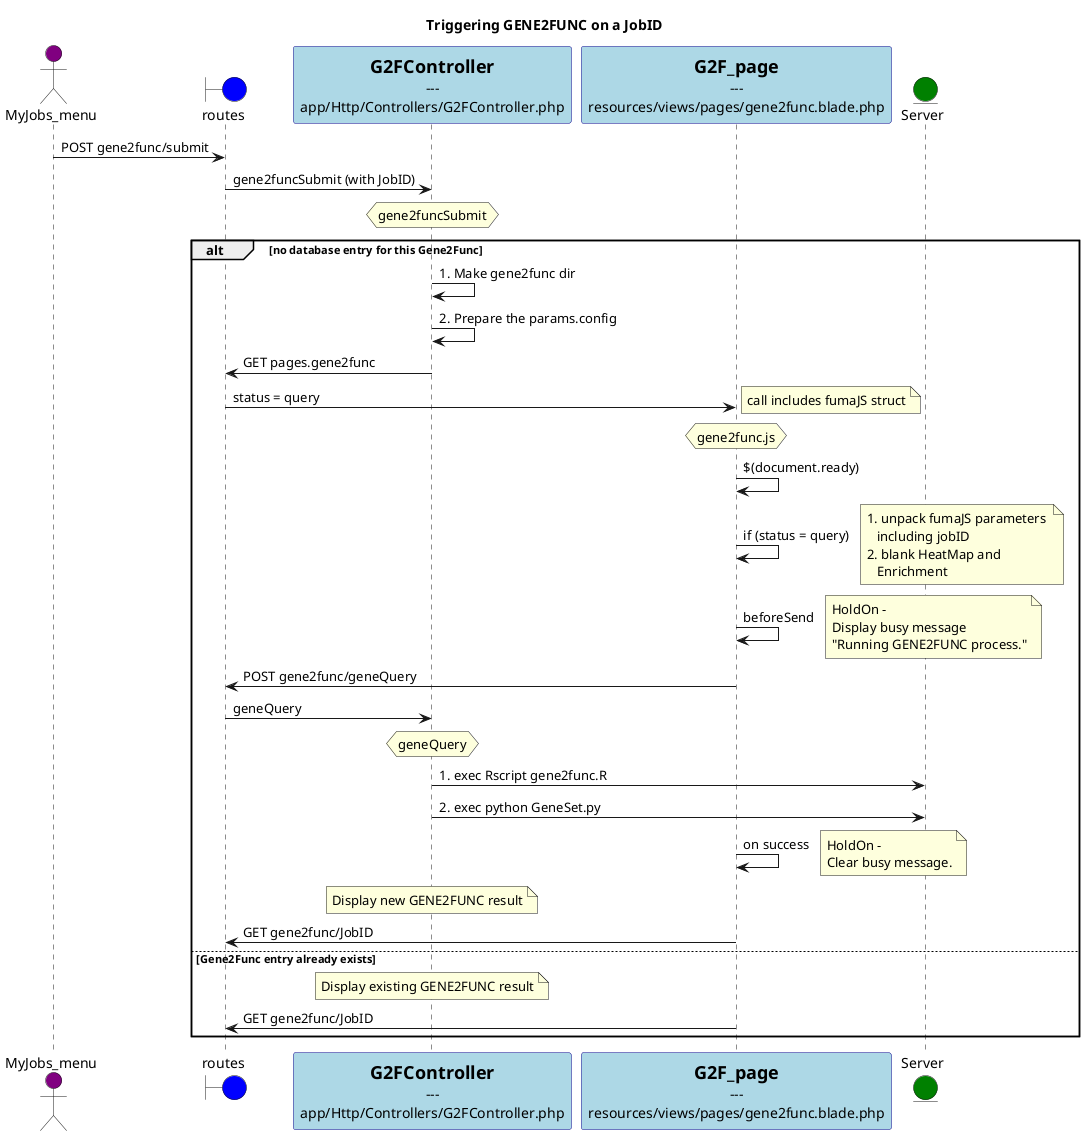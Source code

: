 @startuml

title Triggering GENE2FUNC on a JobID

actor MyJobs_menu #Purple
boundary routes #blue
skinparam participant {
    Bound DarkBlue
    BackgroundColor LightBlue
    BorderColor DarkBlue
}
participant G2FController [
    =G2FController
    ---
    app/Http/Controllers/G2FController.php
]
participant G2F_page  [
    =G2F_page
    ---
    resources/views/pages/gene2func.blade.php
]
/'participant FUMA_Controller [
    =FUMA_Controller
    ---
    app/Http/Controllers/FUMAController.php
]'/
entity Server #green


MyJobs_menu -> routes: POST gene2func/submit
routes -> G2FController: gene2funcSubmit (with JobID) 
hnote over G2FController: gene2funcSubmit

alt no database entry for this Gene2Func
G2FController -> G2FController: 1. Make gene2func dir
G2FController -> G2FController: 2. Prepare the params.config
G2FController -> routes: GET pages.gene2func 
routes -> G2F_page: status = query  
note right: call includes fumaJS struct
hnote over G2F_page: gene2func.js
G2F_page -> G2F_page: $(document.ready) 
G2F_page -> G2F_page: if (status = query) 
note right 
 1. unpack fumaJS parameters 
    including jobID
 2. blank HeatMap and 
    Enrichment
end note
G2F_page -> G2F_page: beforeSend
note right
HoldOn - 
Display busy message
"Running GENE2FUNC process."
end note
G2F_page -> routes: POST gene2func/geneQuery
routes -> G2FController: geneQuery 
hnote over G2FController: geneQuery
G2FController -> Server: 1. exec Rscript gene2func.R
G2FController -> Server: 2. exec python GeneSet.py
G2F_page -> G2F_page: on success
note right
HoldOn -
Clear busy message.
end note
note over G2FController: Display new GENE2FUNC result 
G2F_page -> routes: GET gene2func/JobID

else Gene2Func entry already exists
note over G2FController: Display existing GENE2FUNC result 
G2F_page -> routes: GET gene2func/JobID
end

@enduml